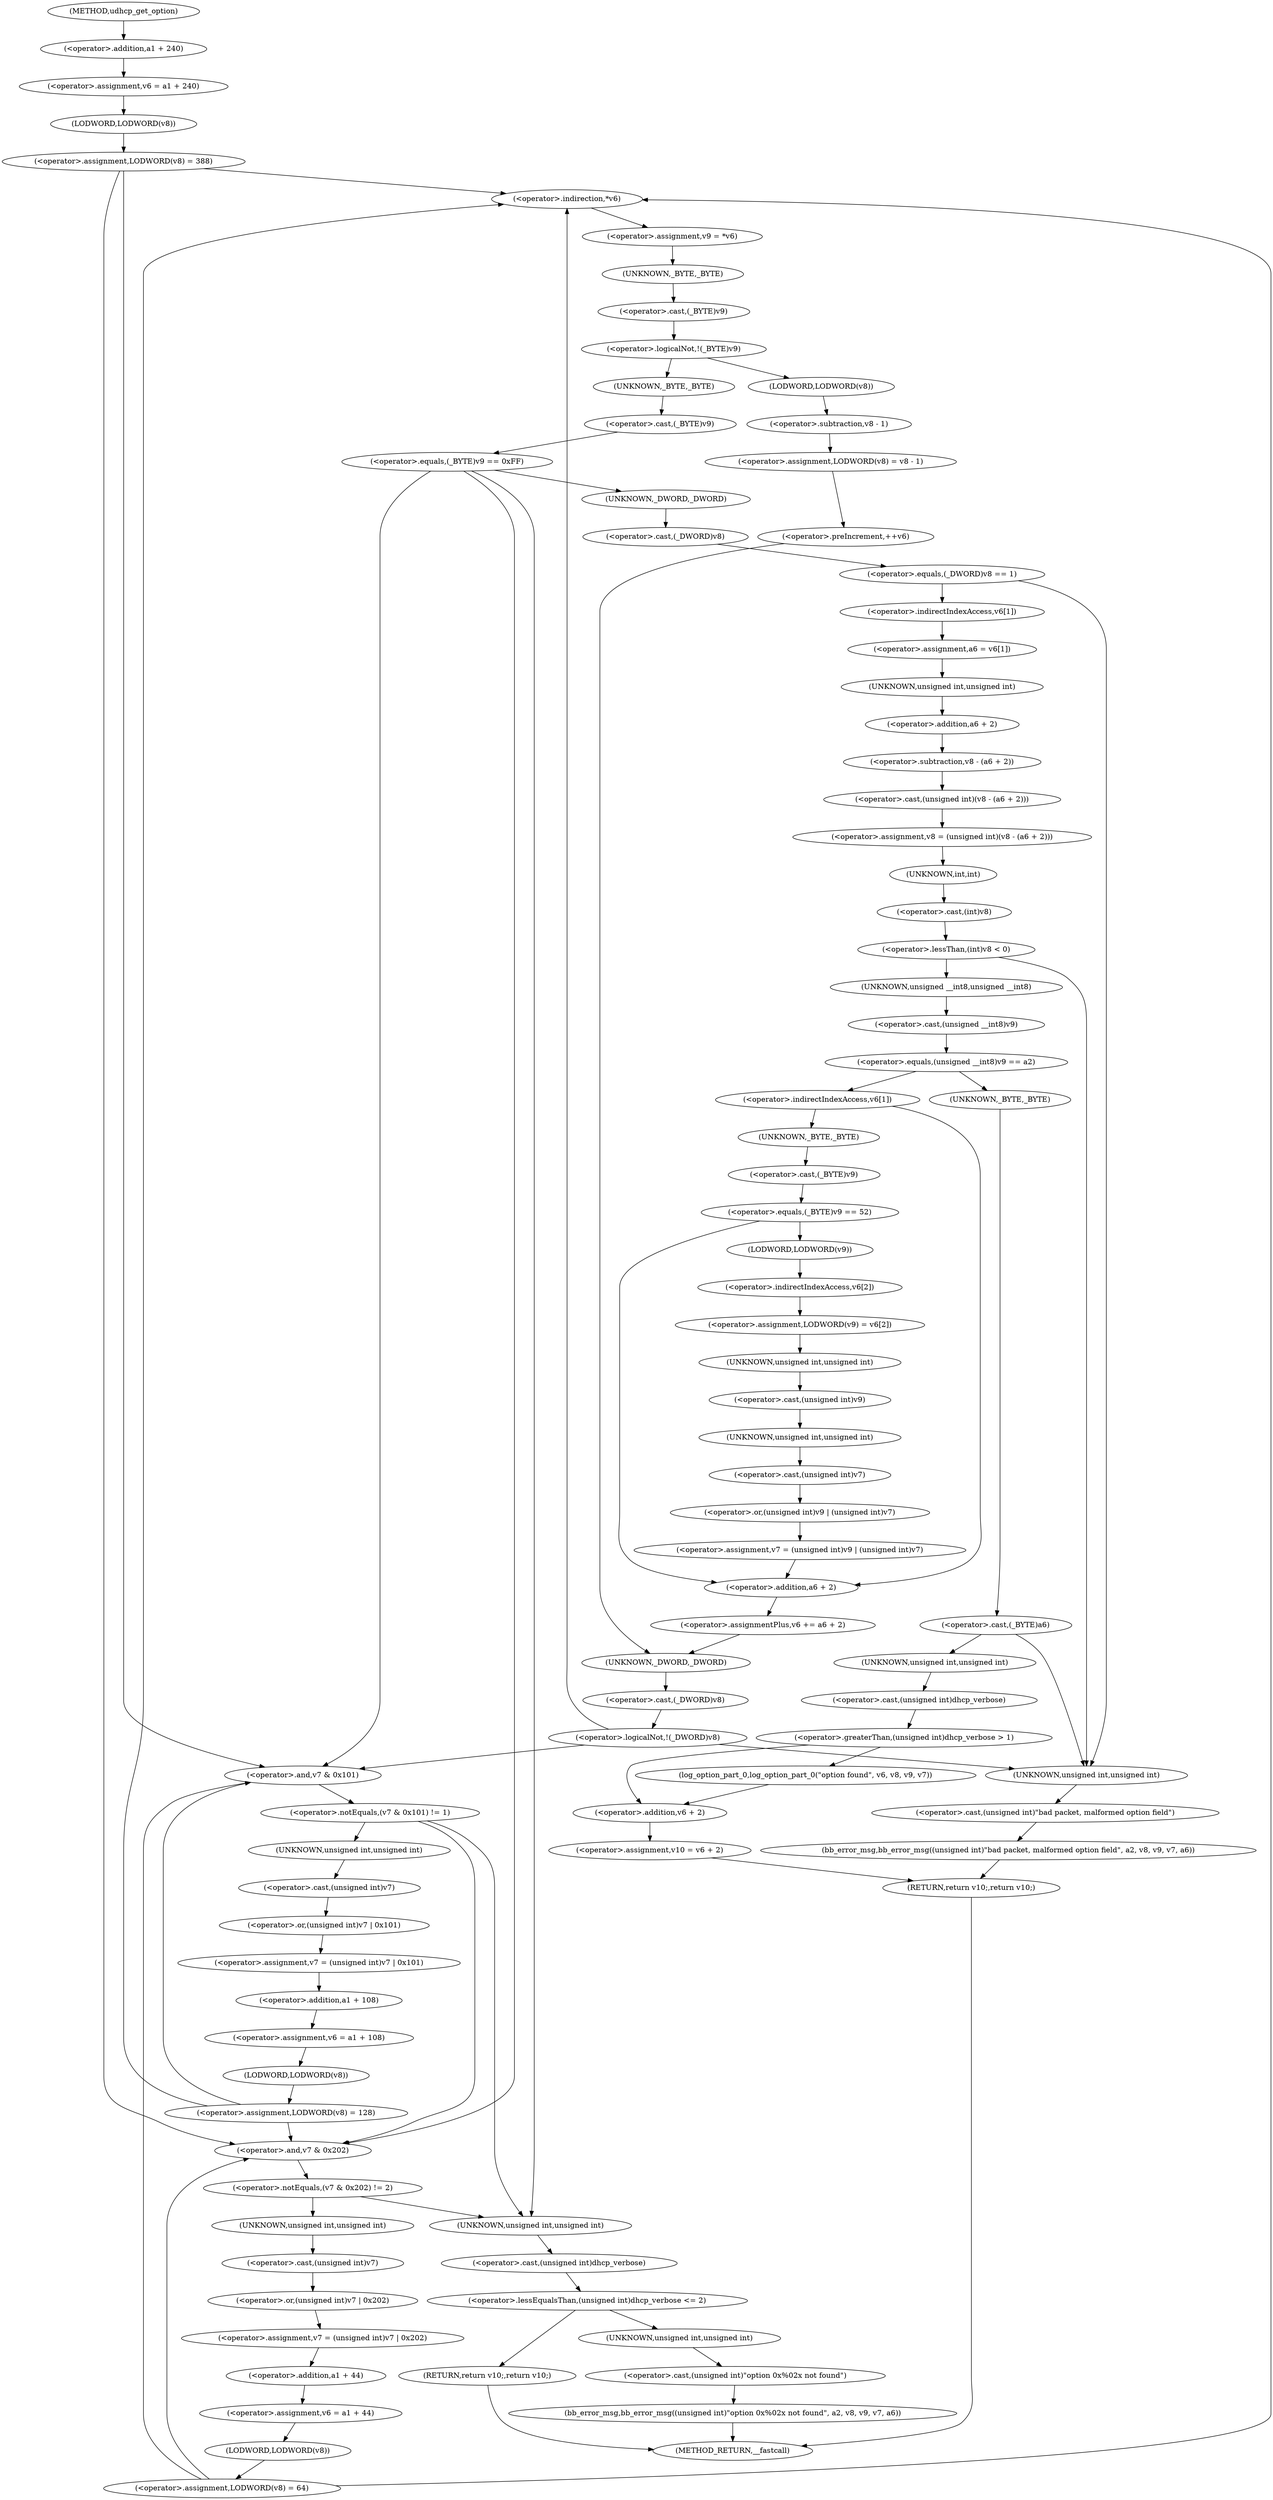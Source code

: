digraph udhcp_get_option {  
"1000119" [label = "(<operator>.assignment,v6 = a1 + 240)" ]
"1000121" [label = "(<operator>.addition,a1 + 240)" ]
"1000126" [label = "(<operator>.assignment,LODWORD(v8) = 388)" ]
"1000127" [label = "(LODWORD,LODWORD(v8))" ]
"1000130" [label = "(<operator>.assignment,LODWORD(v8) = 64)" ]
"1000131" [label = "(LODWORD,LODWORD(v8))" ]
"1000141" [label = "(<operator>.assignment,v9 = *v6)" ]
"1000143" [label = "(<operator>.indirection,*v6)" ]
"1000146" [label = "(<operator>.logicalNot,!(_BYTE)v9)" ]
"1000147" [label = "(<operator>.cast,(_BYTE)v9)" ]
"1000148" [label = "(UNKNOWN,_BYTE,_BYTE)" ]
"1000151" [label = "(<operator>.assignment,LODWORD(v8) = v8 - 1)" ]
"1000152" [label = "(LODWORD,LODWORD(v8))" ]
"1000154" [label = "(<operator>.subtraction,v8 - 1)" ]
"1000157" [label = "(<operator>.preIncrement,++v6)" ]
"1000161" [label = "(<operator>.equals,(_BYTE)v9 == 0xFF)" ]
"1000162" [label = "(<operator>.cast,(_BYTE)v9)" ]
"1000163" [label = "(UNKNOWN,_BYTE,_BYTE)" ]
"1000168" [label = "(<operator>.equals,(_DWORD)v8 == 1)" ]
"1000169" [label = "(<operator>.cast,(_DWORD)v8)" ]
"1000170" [label = "(UNKNOWN,_DWORD,_DWORD)" ]
"1000174" [label = "(<operator>.assignment,a6 = v6[1])" ]
"1000176" [label = "(<operator>.indirectIndexAccess,v6[1])" ]
"1000179" [label = "(<operator>.assignment,v8 = (unsigned int)(v8 - (a6 + 2)))" ]
"1000181" [label = "(<operator>.cast,(unsigned int)(v8 - (a6 + 2)))" ]
"1000182" [label = "(UNKNOWN,unsigned int,unsigned int)" ]
"1000183" [label = "(<operator>.subtraction,v8 - (a6 + 2))" ]
"1000185" [label = "(<operator>.addition,a6 + 2)" ]
"1000189" [label = "(<operator>.lessThan,(int)v8 < 0)" ]
"1000190" [label = "(<operator>.cast,(int)v8)" ]
"1000191" [label = "(UNKNOWN,int,int)" ]
"1000196" [label = "(<operator>.equals,(unsigned __int8)v9 == a2)" ]
"1000197" [label = "(<operator>.cast,(unsigned __int8)v9)" ]
"1000198" [label = "(UNKNOWN,unsigned __int8,unsigned __int8)" ]
"1000203" [label = "(<operator>.cast,(_BYTE)a6)" ]
"1000204" [label = "(UNKNOWN,_BYTE,_BYTE)" ]
"1000208" [label = "(<operator>.greaterThan,(unsigned int)dhcp_verbose > 1)" ]
"1000209" [label = "(<operator>.cast,(unsigned int)dhcp_verbose)" ]
"1000210" [label = "(UNKNOWN,unsigned int,unsigned int)" ]
"1000213" [label = "(log_option_part_0,log_option_part_0(\"option found\", v6, v8, v9, v7))" ]
"1000219" [label = "(<operator>.assignment,v10 = v6 + 2)" ]
"1000221" [label = "(<operator>.addition,v6 + 2)" ]
"1000228" [label = "(bb_error_msg,bb_error_msg((unsigned int)\"bad packet, malformed option field\", a2, v8, v9, v7, a6))" ]
"1000229" [label = "(<operator>.cast,(unsigned int)\"bad packet, malformed option field\")" ]
"1000230" [label = "(UNKNOWN,unsigned int,unsigned int)" ]
"1000237" [label = "(RETURN,return v10;,return v10;)" ]
"1000240" [label = "(<operator>.indirectIndexAccess,v6[1])" ]
"1000245" [label = "(<operator>.equals,(_BYTE)v9 == 52)" ]
"1000246" [label = "(<operator>.cast,(_BYTE)v9)" ]
"1000247" [label = "(UNKNOWN,_BYTE,_BYTE)" ]
"1000251" [label = "(<operator>.assignment,LODWORD(v9) = v6[2])" ]
"1000252" [label = "(LODWORD,LODWORD(v9))" ]
"1000254" [label = "(<operator>.indirectIndexAccess,v6[2])" ]
"1000257" [label = "(<operator>.assignment,v7 = (unsigned int)v9 | (unsigned int)v7)" ]
"1000259" [label = "(<operator>.or,(unsigned int)v9 | (unsigned int)v7)" ]
"1000260" [label = "(<operator>.cast,(unsigned int)v9)" ]
"1000261" [label = "(UNKNOWN,unsigned int,unsigned int)" ]
"1000263" [label = "(<operator>.cast,(unsigned int)v7)" ]
"1000264" [label = "(UNKNOWN,unsigned int,unsigned int)" ]
"1000266" [label = "(<operator>.assignmentPlus,v6 += a6 + 2)" ]
"1000268" [label = "(<operator>.addition,a6 + 2)" ]
"1000273" [label = "(<operator>.logicalNot,!(_DWORD)v8)" ]
"1000274" [label = "(<operator>.cast,(_DWORD)v8)" ]
"1000275" [label = "(UNKNOWN,_DWORD,_DWORD)" ]
"1000279" [label = "(<operator>.notEquals,(v7 & 0x101) != 1)" ]
"1000280" [label = "(<operator>.and,v7 & 0x101)" ]
"1000285" [label = "(<operator>.assignment,v7 = (unsigned int)v7 | 0x101)" ]
"1000287" [label = "(<operator>.or,(unsigned int)v7 | 0x101)" ]
"1000288" [label = "(<operator>.cast,(unsigned int)v7)" ]
"1000289" [label = "(UNKNOWN,unsigned int,unsigned int)" ]
"1000292" [label = "(<operator>.assignment,v6 = a1 + 108)" ]
"1000294" [label = "(<operator>.addition,a1 + 108)" ]
"1000297" [label = "(<operator>.assignment,LODWORD(v8) = 128)" ]
"1000298" [label = "(LODWORD,LODWORD(v8))" ]
"1000302" [label = "(<operator>.notEquals,(v7 & 0x202) != 2)" ]
"1000303" [label = "(<operator>.and,v7 & 0x202)" ]
"1000308" [label = "(<operator>.assignment,v7 = (unsigned int)v7 | 0x202)" ]
"1000310" [label = "(<operator>.or,(unsigned int)v7 | 0x202)" ]
"1000311" [label = "(<operator>.cast,(unsigned int)v7)" ]
"1000312" [label = "(UNKNOWN,unsigned int,unsigned int)" ]
"1000315" [label = "(<operator>.assignment,v6 = a1 + 44)" ]
"1000317" [label = "(<operator>.addition,a1 + 44)" ]
"1000322" [label = "(<operator>.lessEqualsThan,(unsigned int)dhcp_verbose <= 2)" ]
"1000323" [label = "(<operator>.cast,(unsigned int)dhcp_verbose)" ]
"1000324" [label = "(UNKNOWN,unsigned int,unsigned int)" ]
"1000327" [label = "(RETURN,return v10;,return v10;)" ]
"1000329" [label = "(bb_error_msg,bb_error_msg((unsigned int)\"option 0x%02x not found\", a2, v8, v9, v7, a6))" ]
"1000330" [label = "(<operator>.cast,(unsigned int)\"option 0x%02x not found\")" ]
"1000331" [label = "(UNKNOWN,unsigned int,unsigned int)" ]
"1000106" [label = "(METHOD,udhcp_get_option)" ]
"1000339" [label = "(METHOD_RETURN,__fastcall)" ]
  "1000119" -> "1000127" 
  "1000121" -> "1000119" 
  "1000126" -> "1000143" 
  "1000126" -> "1000280" 
  "1000126" -> "1000303" 
  "1000127" -> "1000126" 
  "1000130" -> "1000143" 
  "1000130" -> "1000280" 
  "1000130" -> "1000303" 
  "1000131" -> "1000130" 
  "1000141" -> "1000148" 
  "1000143" -> "1000141" 
  "1000146" -> "1000163" 
  "1000146" -> "1000152" 
  "1000147" -> "1000146" 
  "1000148" -> "1000147" 
  "1000151" -> "1000157" 
  "1000152" -> "1000154" 
  "1000154" -> "1000151" 
  "1000157" -> "1000275" 
  "1000161" -> "1000170" 
  "1000161" -> "1000280" 
  "1000161" -> "1000303" 
  "1000161" -> "1000324" 
  "1000162" -> "1000161" 
  "1000163" -> "1000162" 
  "1000168" -> "1000230" 
  "1000168" -> "1000176" 
  "1000169" -> "1000168" 
  "1000170" -> "1000169" 
  "1000174" -> "1000182" 
  "1000176" -> "1000174" 
  "1000179" -> "1000191" 
  "1000181" -> "1000179" 
  "1000182" -> "1000185" 
  "1000183" -> "1000181" 
  "1000185" -> "1000183" 
  "1000189" -> "1000198" 
  "1000189" -> "1000230" 
  "1000190" -> "1000189" 
  "1000191" -> "1000190" 
  "1000196" -> "1000204" 
  "1000196" -> "1000240" 
  "1000197" -> "1000196" 
  "1000198" -> "1000197" 
  "1000203" -> "1000210" 
  "1000203" -> "1000230" 
  "1000204" -> "1000203" 
  "1000208" -> "1000213" 
  "1000208" -> "1000221" 
  "1000209" -> "1000208" 
  "1000210" -> "1000209" 
  "1000213" -> "1000221" 
  "1000219" -> "1000237" 
  "1000221" -> "1000219" 
  "1000228" -> "1000237" 
  "1000229" -> "1000228" 
  "1000230" -> "1000229" 
  "1000237" -> "1000339" 
  "1000240" -> "1000247" 
  "1000240" -> "1000268" 
  "1000245" -> "1000252" 
  "1000245" -> "1000268" 
  "1000246" -> "1000245" 
  "1000247" -> "1000246" 
  "1000251" -> "1000261" 
  "1000252" -> "1000254" 
  "1000254" -> "1000251" 
  "1000257" -> "1000268" 
  "1000259" -> "1000257" 
  "1000260" -> "1000264" 
  "1000261" -> "1000260" 
  "1000263" -> "1000259" 
  "1000264" -> "1000263" 
  "1000266" -> "1000275" 
  "1000268" -> "1000266" 
  "1000273" -> "1000143" 
  "1000273" -> "1000280" 
  "1000273" -> "1000230" 
  "1000274" -> "1000273" 
  "1000275" -> "1000274" 
  "1000279" -> "1000303" 
  "1000279" -> "1000324" 
  "1000279" -> "1000289" 
  "1000280" -> "1000279" 
  "1000285" -> "1000294" 
  "1000287" -> "1000285" 
  "1000288" -> "1000287" 
  "1000289" -> "1000288" 
  "1000292" -> "1000298" 
  "1000294" -> "1000292" 
  "1000297" -> "1000143" 
  "1000297" -> "1000280" 
  "1000297" -> "1000303" 
  "1000298" -> "1000297" 
  "1000302" -> "1000324" 
  "1000302" -> "1000312" 
  "1000303" -> "1000302" 
  "1000308" -> "1000317" 
  "1000310" -> "1000308" 
  "1000311" -> "1000310" 
  "1000312" -> "1000311" 
  "1000315" -> "1000131" 
  "1000317" -> "1000315" 
  "1000322" -> "1000331" 
  "1000322" -> "1000327" 
  "1000323" -> "1000322" 
  "1000324" -> "1000323" 
  "1000327" -> "1000339" 
  "1000329" -> "1000339" 
  "1000330" -> "1000329" 
  "1000331" -> "1000330" 
  "1000106" -> "1000121" 
}
